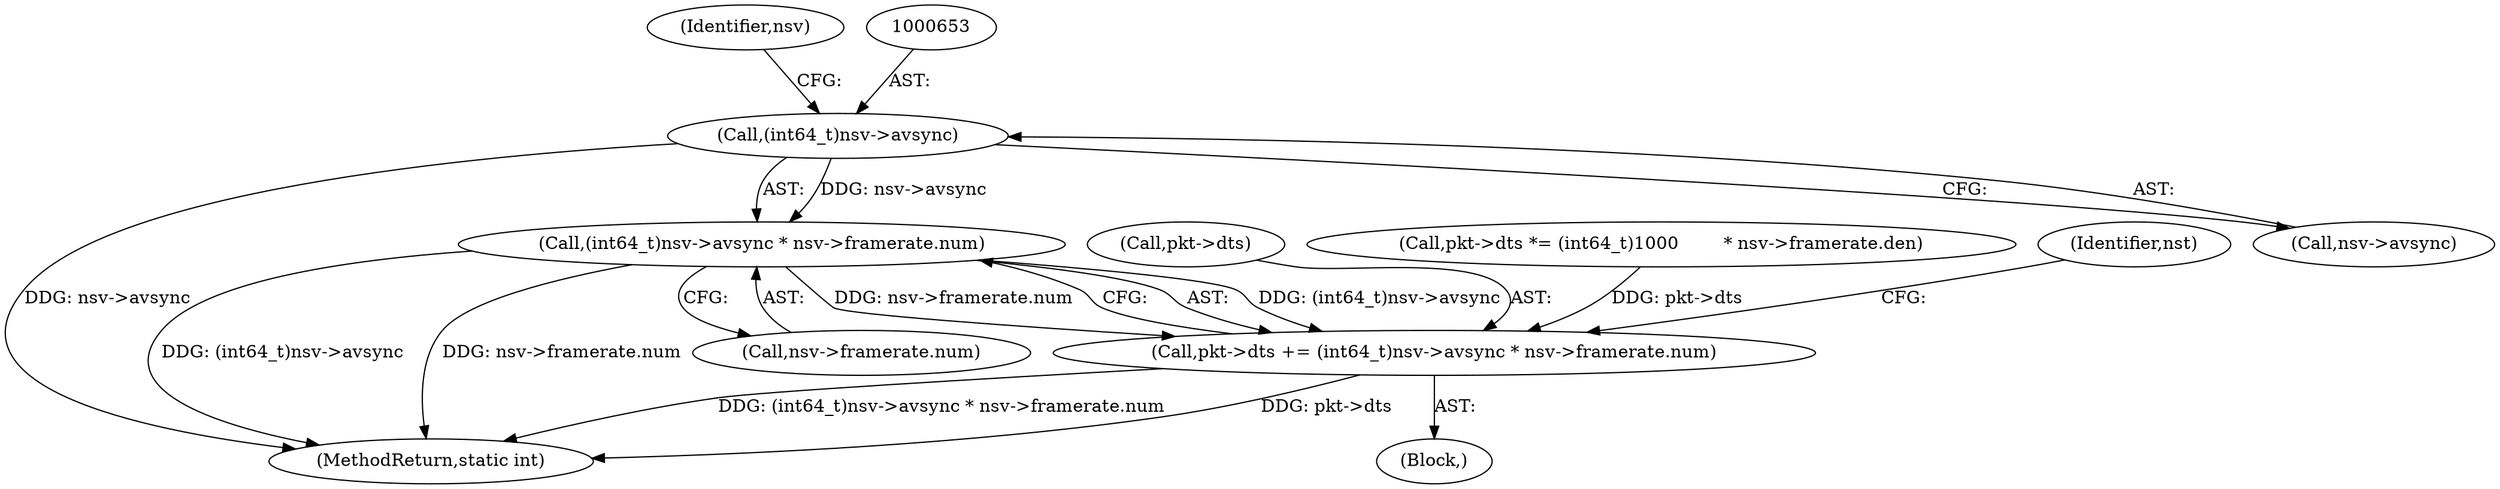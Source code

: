 digraph "0_libav_fe6eea99efac66839052af547426518efd970b24@pointer" {
"1000651" [label="(Call,(int64_t)nsv->avsync * nsv->framerate.num)"];
"1000652" [label="(Call,(int64_t)nsv->avsync)"];
"1000647" [label="(Call,pkt->dts += (int64_t)nsv->avsync * nsv->framerate.num)"];
"1000673" [label="(MethodReturn,static int)"];
"1000651" [label="(Call,(int64_t)nsv->avsync * nsv->framerate.num)"];
"1000657" [label="(Call,nsv->framerate.num)"];
"1000654" [label="(Call,nsv->avsync)"];
"1000648" [label="(Call,pkt->dts)"];
"1000634" [label="(Call,pkt->dts *= (int64_t)1000        * nsv->framerate.den)"];
"1000618" [label="(Block,)"];
"1000652" [label="(Call,(int64_t)nsv->avsync)"];
"1000659" [label="(Identifier,nsv)"];
"1000664" [label="(Identifier,nst)"];
"1000647" [label="(Call,pkt->dts += (int64_t)nsv->avsync * nsv->framerate.num)"];
"1000651" -> "1000647"  [label="AST: "];
"1000651" -> "1000657"  [label="CFG: "];
"1000652" -> "1000651"  [label="AST: "];
"1000657" -> "1000651"  [label="AST: "];
"1000647" -> "1000651"  [label="CFG: "];
"1000651" -> "1000673"  [label="DDG: (int64_t)nsv->avsync"];
"1000651" -> "1000673"  [label="DDG: nsv->framerate.num"];
"1000651" -> "1000647"  [label="DDG: (int64_t)nsv->avsync"];
"1000651" -> "1000647"  [label="DDG: nsv->framerate.num"];
"1000652" -> "1000651"  [label="DDG: nsv->avsync"];
"1000652" -> "1000654"  [label="CFG: "];
"1000653" -> "1000652"  [label="AST: "];
"1000654" -> "1000652"  [label="AST: "];
"1000659" -> "1000652"  [label="CFG: "];
"1000652" -> "1000673"  [label="DDG: nsv->avsync"];
"1000647" -> "1000618"  [label="AST: "];
"1000648" -> "1000647"  [label="AST: "];
"1000664" -> "1000647"  [label="CFG: "];
"1000647" -> "1000673"  [label="DDG: (int64_t)nsv->avsync * nsv->framerate.num"];
"1000647" -> "1000673"  [label="DDG: pkt->dts"];
"1000634" -> "1000647"  [label="DDG: pkt->dts"];
}
